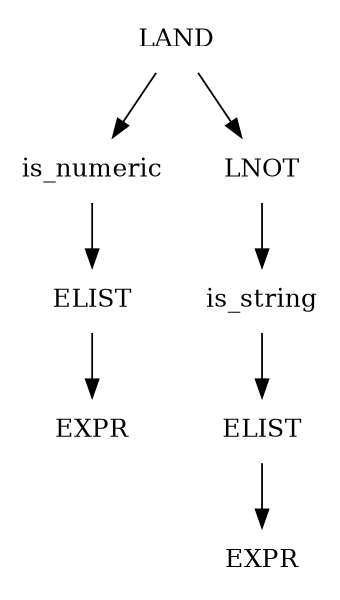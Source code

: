 digraph L0 {
        size = "4,4";
        ordering=out;
        node [shape = plaintext];
        LAND -> {is_numeric};
        is_numeric -> ELIST;
        ELIST -> EXPR;
        LNOT -> {is_string};
        el[label=ELIST];
        expr[label=EXPR];
        is_string -> el;
        el -> expr;
        LAND -> LNOT;
}
